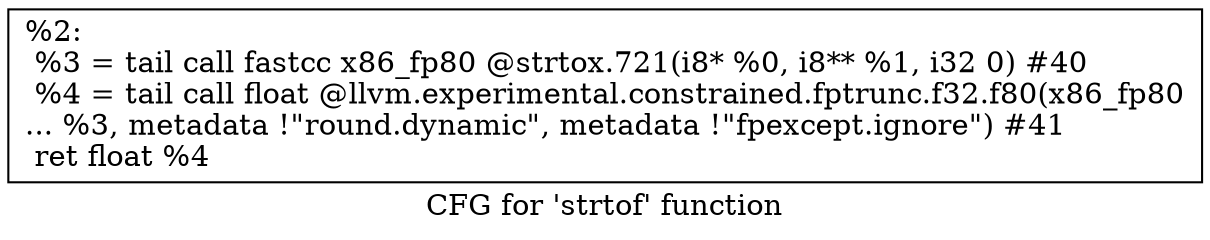 digraph "CFG for 'strtof' function" {
	label="CFG for 'strtof' function";

	Node0x1ece970 [shape=record,label="{%2:\l  %3 = tail call fastcc x86_fp80 @strtox.721(i8* %0, i8** %1, i32 0) #40\l  %4 = tail call float @llvm.experimental.constrained.fptrunc.f32.f80(x86_fp80\l... %3, metadata !\"round.dynamic\", metadata !\"fpexcept.ignore\") #41\l  ret float %4\l}"];
}
